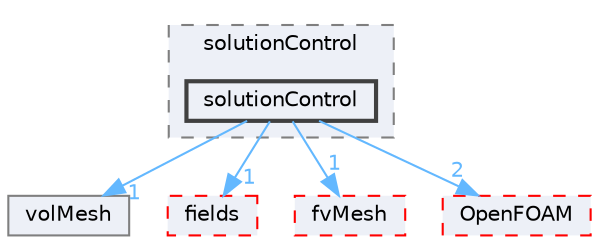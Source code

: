 digraph "src/finiteVolume/cfdTools/general/solutionControl/solutionControl"
{
 // LATEX_PDF_SIZE
  bgcolor="transparent";
  edge [fontname=Helvetica,fontsize=10,labelfontname=Helvetica,labelfontsize=10];
  node [fontname=Helvetica,fontsize=10,shape=box,height=0.2,width=0.4];
  compound=true
  subgraph clusterdir_e111b7571eb84571841d37972aec8430 {
    graph [ bgcolor="#edf0f7", pencolor="grey50", label="solutionControl", fontname=Helvetica,fontsize=10 style="filled,dashed", URL="dir_e111b7571eb84571841d37972aec8430.html",tooltip=""]
  dir_87c1225b0ef4530e8f908d08af8f2547 [label="solutionControl", fillcolor="#edf0f7", color="grey25", style="filled,bold", URL="dir_87c1225b0ef4530e8f908d08af8f2547.html",tooltip=""];
  }
  dir_1a4209badf8dc5d7c181708103efea60 [label="volMesh", fillcolor="#edf0f7", color="grey50", style="filled", URL="dir_1a4209badf8dc5d7c181708103efea60.html",tooltip=""];
  dir_25ab4a83a983f7bb7a38b7f63bb141b7 [label="fields", fillcolor="#edf0f7", color="red", style="filled,dashed", URL="dir_25ab4a83a983f7bb7a38b7f63bb141b7.html",tooltip=""];
  dir_c382fa095c9c33d8673c0dd60aaef275 [label="fvMesh", fillcolor="#edf0f7", color="red", style="filled,dashed", URL="dir_c382fa095c9c33d8673c0dd60aaef275.html",tooltip=""];
  dir_c5473ff19b20e6ec4dfe5c310b3778a8 [label="OpenFOAM", fillcolor="#edf0f7", color="red", style="filled,dashed", URL="dir_c5473ff19b20e6ec4dfe5c310b3778a8.html",tooltip=""];
  dir_87c1225b0ef4530e8f908d08af8f2547->dir_1a4209badf8dc5d7c181708103efea60 [headlabel="1", labeldistance=1.5 headhref="dir_003648_004299.html" href="dir_003648_004299.html" color="steelblue1" fontcolor="steelblue1"];
  dir_87c1225b0ef4530e8f908d08af8f2547->dir_25ab4a83a983f7bb7a38b7f63bb141b7 [headlabel="1", labeldistance=1.5 headhref="dir_003648_001332.html" href="dir_003648_001332.html" color="steelblue1" fontcolor="steelblue1"];
  dir_87c1225b0ef4530e8f908d08af8f2547->dir_c382fa095c9c33d8673c0dd60aaef275 [headlabel="1", labeldistance=1.5 headhref="dir_003648_001544.html" href="dir_003648_001544.html" color="steelblue1" fontcolor="steelblue1"];
  dir_87c1225b0ef4530e8f908d08af8f2547->dir_c5473ff19b20e6ec4dfe5c310b3778a8 [headlabel="2", labeldistance=1.5 headhref="dir_003648_002695.html" href="dir_003648_002695.html" color="steelblue1" fontcolor="steelblue1"];
}
